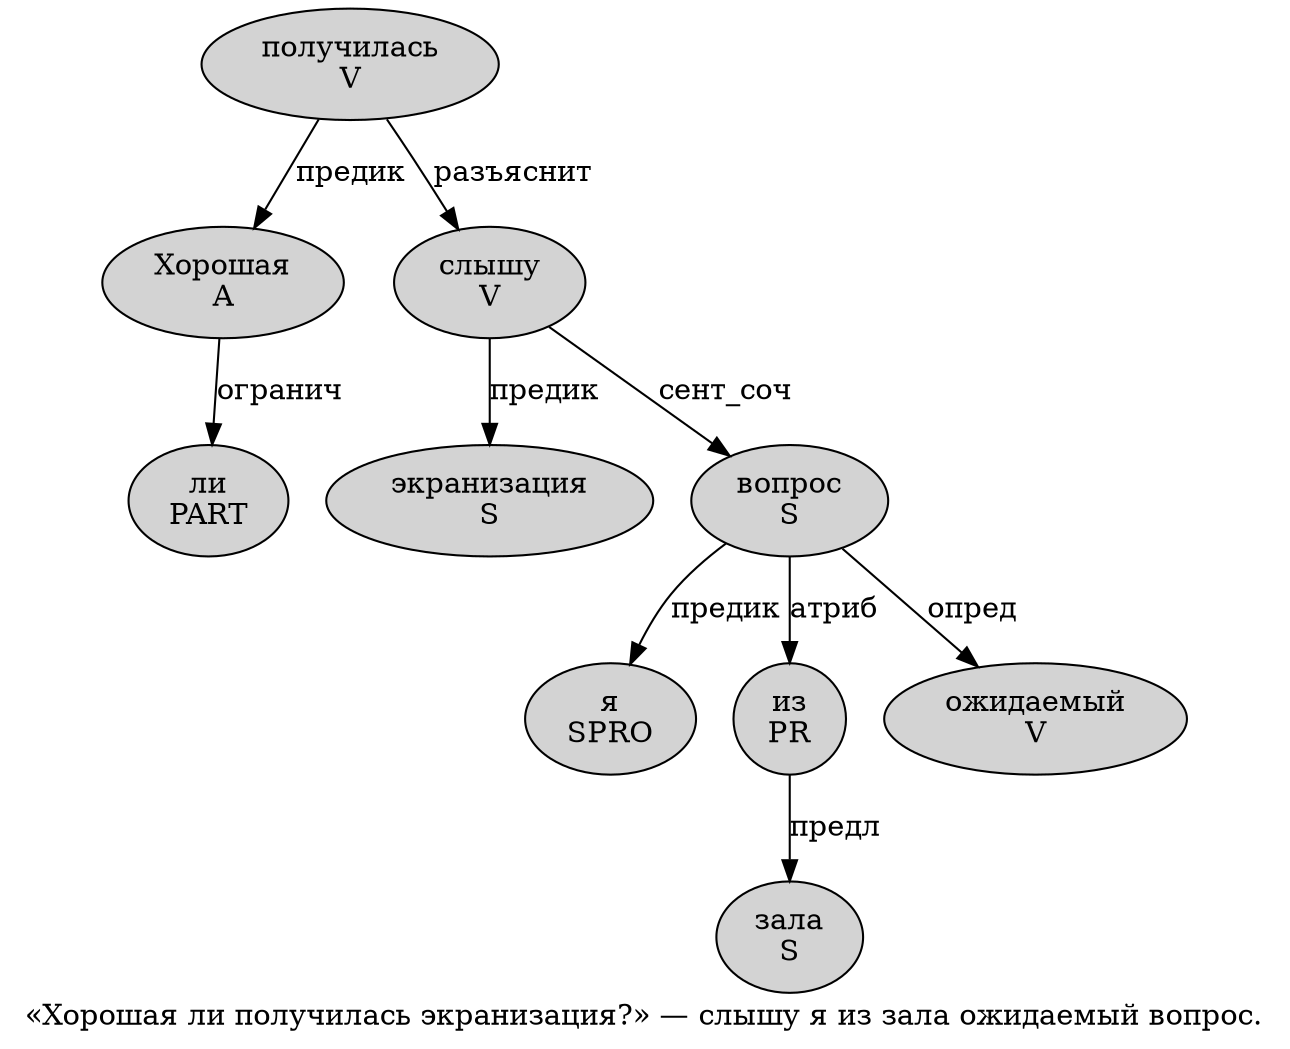 digraph SENTENCE_3467 {
	graph [label="«Хорошая ли получилась экранизация?» — слышу я из зала ожидаемый вопрос."]
	node [style=filled]
		1 [label="Хорошая
A" color="" fillcolor=lightgray penwidth=1 shape=ellipse]
		2 [label="ли
PART" color="" fillcolor=lightgray penwidth=1 shape=ellipse]
		3 [label="получилась
V" color="" fillcolor=lightgray penwidth=1 shape=ellipse]
		4 [label="экранизация
S" color="" fillcolor=lightgray penwidth=1 shape=ellipse]
		8 [label="слышу
V" color="" fillcolor=lightgray penwidth=1 shape=ellipse]
		9 [label="я
SPRO" color="" fillcolor=lightgray penwidth=1 shape=ellipse]
		10 [label="из
PR" color="" fillcolor=lightgray penwidth=1 shape=ellipse]
		11 [label="зала
S" color="" fillcolor=lightgray penwidth=1 shape=ellipse]
		12 [label="ожидаемый
V" color="" fillcolor=lightgray penwidth=1 shape=ellipse]
		13 [label="вопрос
S" color="" fillcolor=lightgray penwidth=1 shape=ellipse]
			10 -> 11 [label="предл"]
			3 -> 1 [label="предик"]
			3 -> 8 [label="разъяснит"]
			1 -> 2 [label="огранич"]
			8 -> 4 [label="предик"]
			8 -> 13 [label="сент_соч"]
			13 -> 9 [label="предик"]
			13 -> 10 [label="атриб"]
			13 -> 12 [label="опред"]
}